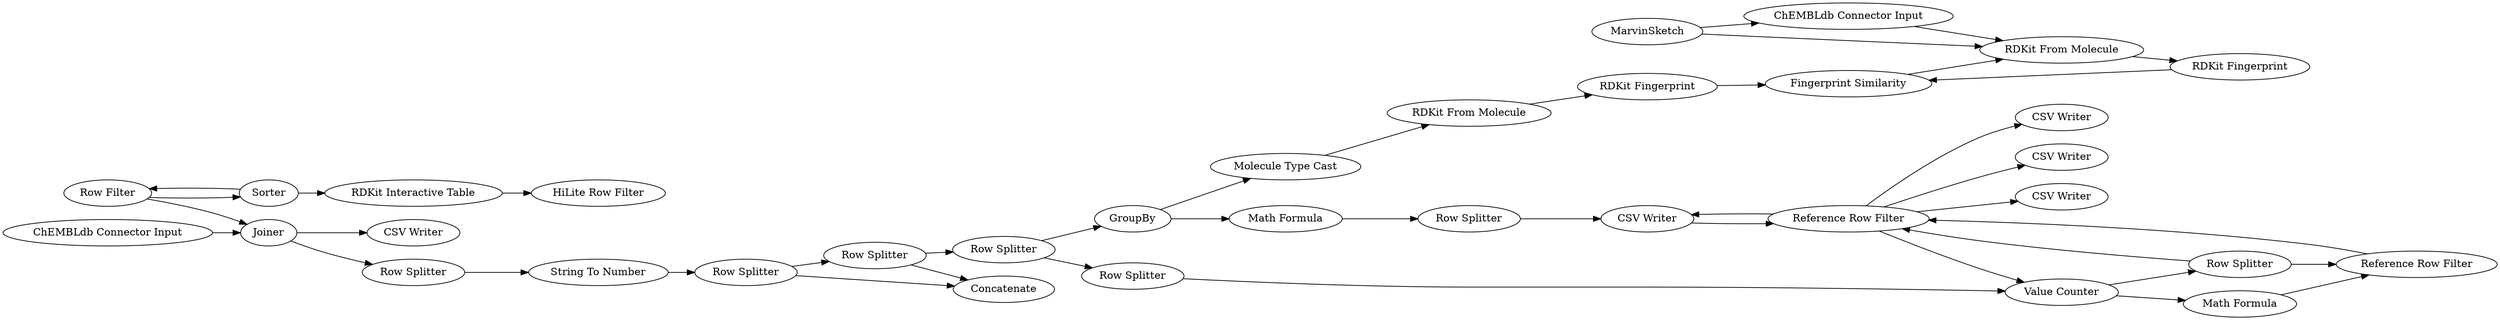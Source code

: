 digraph {
	66 -> 68
	37 -> 97
	8787 -> 56
	51 -> 8448
	69 -> 62
	81 -> 83
	65 -> 66
	14 -> 8449
	82 -> 85
	68 -> 67
	72 -> 84
	62 -> 14
	37 -> 8787
	8782 -> 8781
	86 -> 81
	56 -> 65
	83 -> 86
	86 -> 90
	86 -> 87
	87 -> 86
	86 -> 89
	97 -> 92
	81 -> 82
	15 -> 51
	69 -> 73
	8785 -> 8781
	84 -> 87
	68 -> 71
	85 -> 86
	86 -> 79
	8449 -> 8785
	67 -> 69
	8787 -> 37
	15 -> 8448
	62 -> 72
	56 -> 8790
	67 -> 71
	77 -> 56
	83 -> 85
	8448 -> 8782
	8781 -> 8448
	73 -> 81
	79 [label="CSV Writer"]
	89 [label="CSV Writer"]
	97 [label="RDKit Interactive Table"]
	8449 [label="RDKit From Molecule"]
	92 [label="HiLite Row Filter"]
	84 [label="Row Splitter"]
	8790 [label="CSV Writer"]
	51 [label="ChEMBLdb Connector Input"]
	56 [label=Joiner]
	15 [label=MarvinSketch]
	8781 [label="Fingerprint Similarity"]
	85 [label="Reference Row Filter"]
	86 [label="Reference Row Filter"]
	8785 [label="RDKit Fingerprint"]
	8787 [label="Row Filter"]
	90 [label="CSV Writer"]
	8448 [label="RDKit From Molecule"]
	68 [label="Row Splitter"]
	87 [label="CSV Writer"]
	67 [label="Row Splitter"]
	72 [label="Math Formula"]
	77 [label="ChEMBLdb Connector Input"]
	14 [label="Molecule Type Cast"]
	83 [label="Row Splitter"]
	81 [label="Value Counter"]
	8782 [label="RDKit Fingerprint"]
	62 [label=GroupBy]
	66 [label="String To Number"]
	82 [label="Math Formula"]
	65 [label="Row Splitter"]
	71 [label=Concatenate]
	69 [label="Row Splitter"]
	73 [label="Row Splitter"]
	37 [label=Sorter]
	rankdir=LR
}
